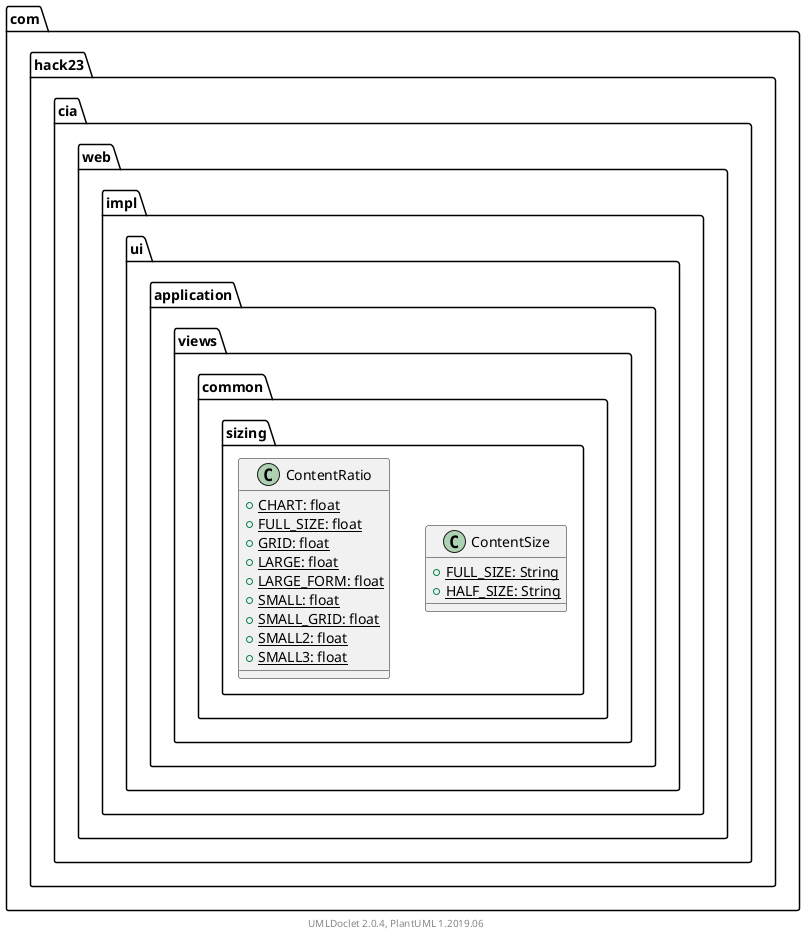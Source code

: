 @startuml
    namespace com.hack23.cia.web.impl.ui.application.views.common.sizing {

        class ContentSize [[ContentSize.html]] {
            {static} +FULL_SIZE: String
            {static} +HALF_SIZE: String
        }

        class ContentRatio [[ContentRatio.html]] {
            {static} +CHART: float
            {static} +FULL_SIZE: float
            {static} +GRID: float
            {static} +LARGE: float
            {static} +LARGE_FORM: float
            {static} +SMALL: float
            {static} +SMALL_GRID: float
            {static} +SMALL2: float
            {static} +SMALL3: float
        }

    }

    center footer UMLDoclet 2.0.4, PlantUML 1.2019.06
@enduml
